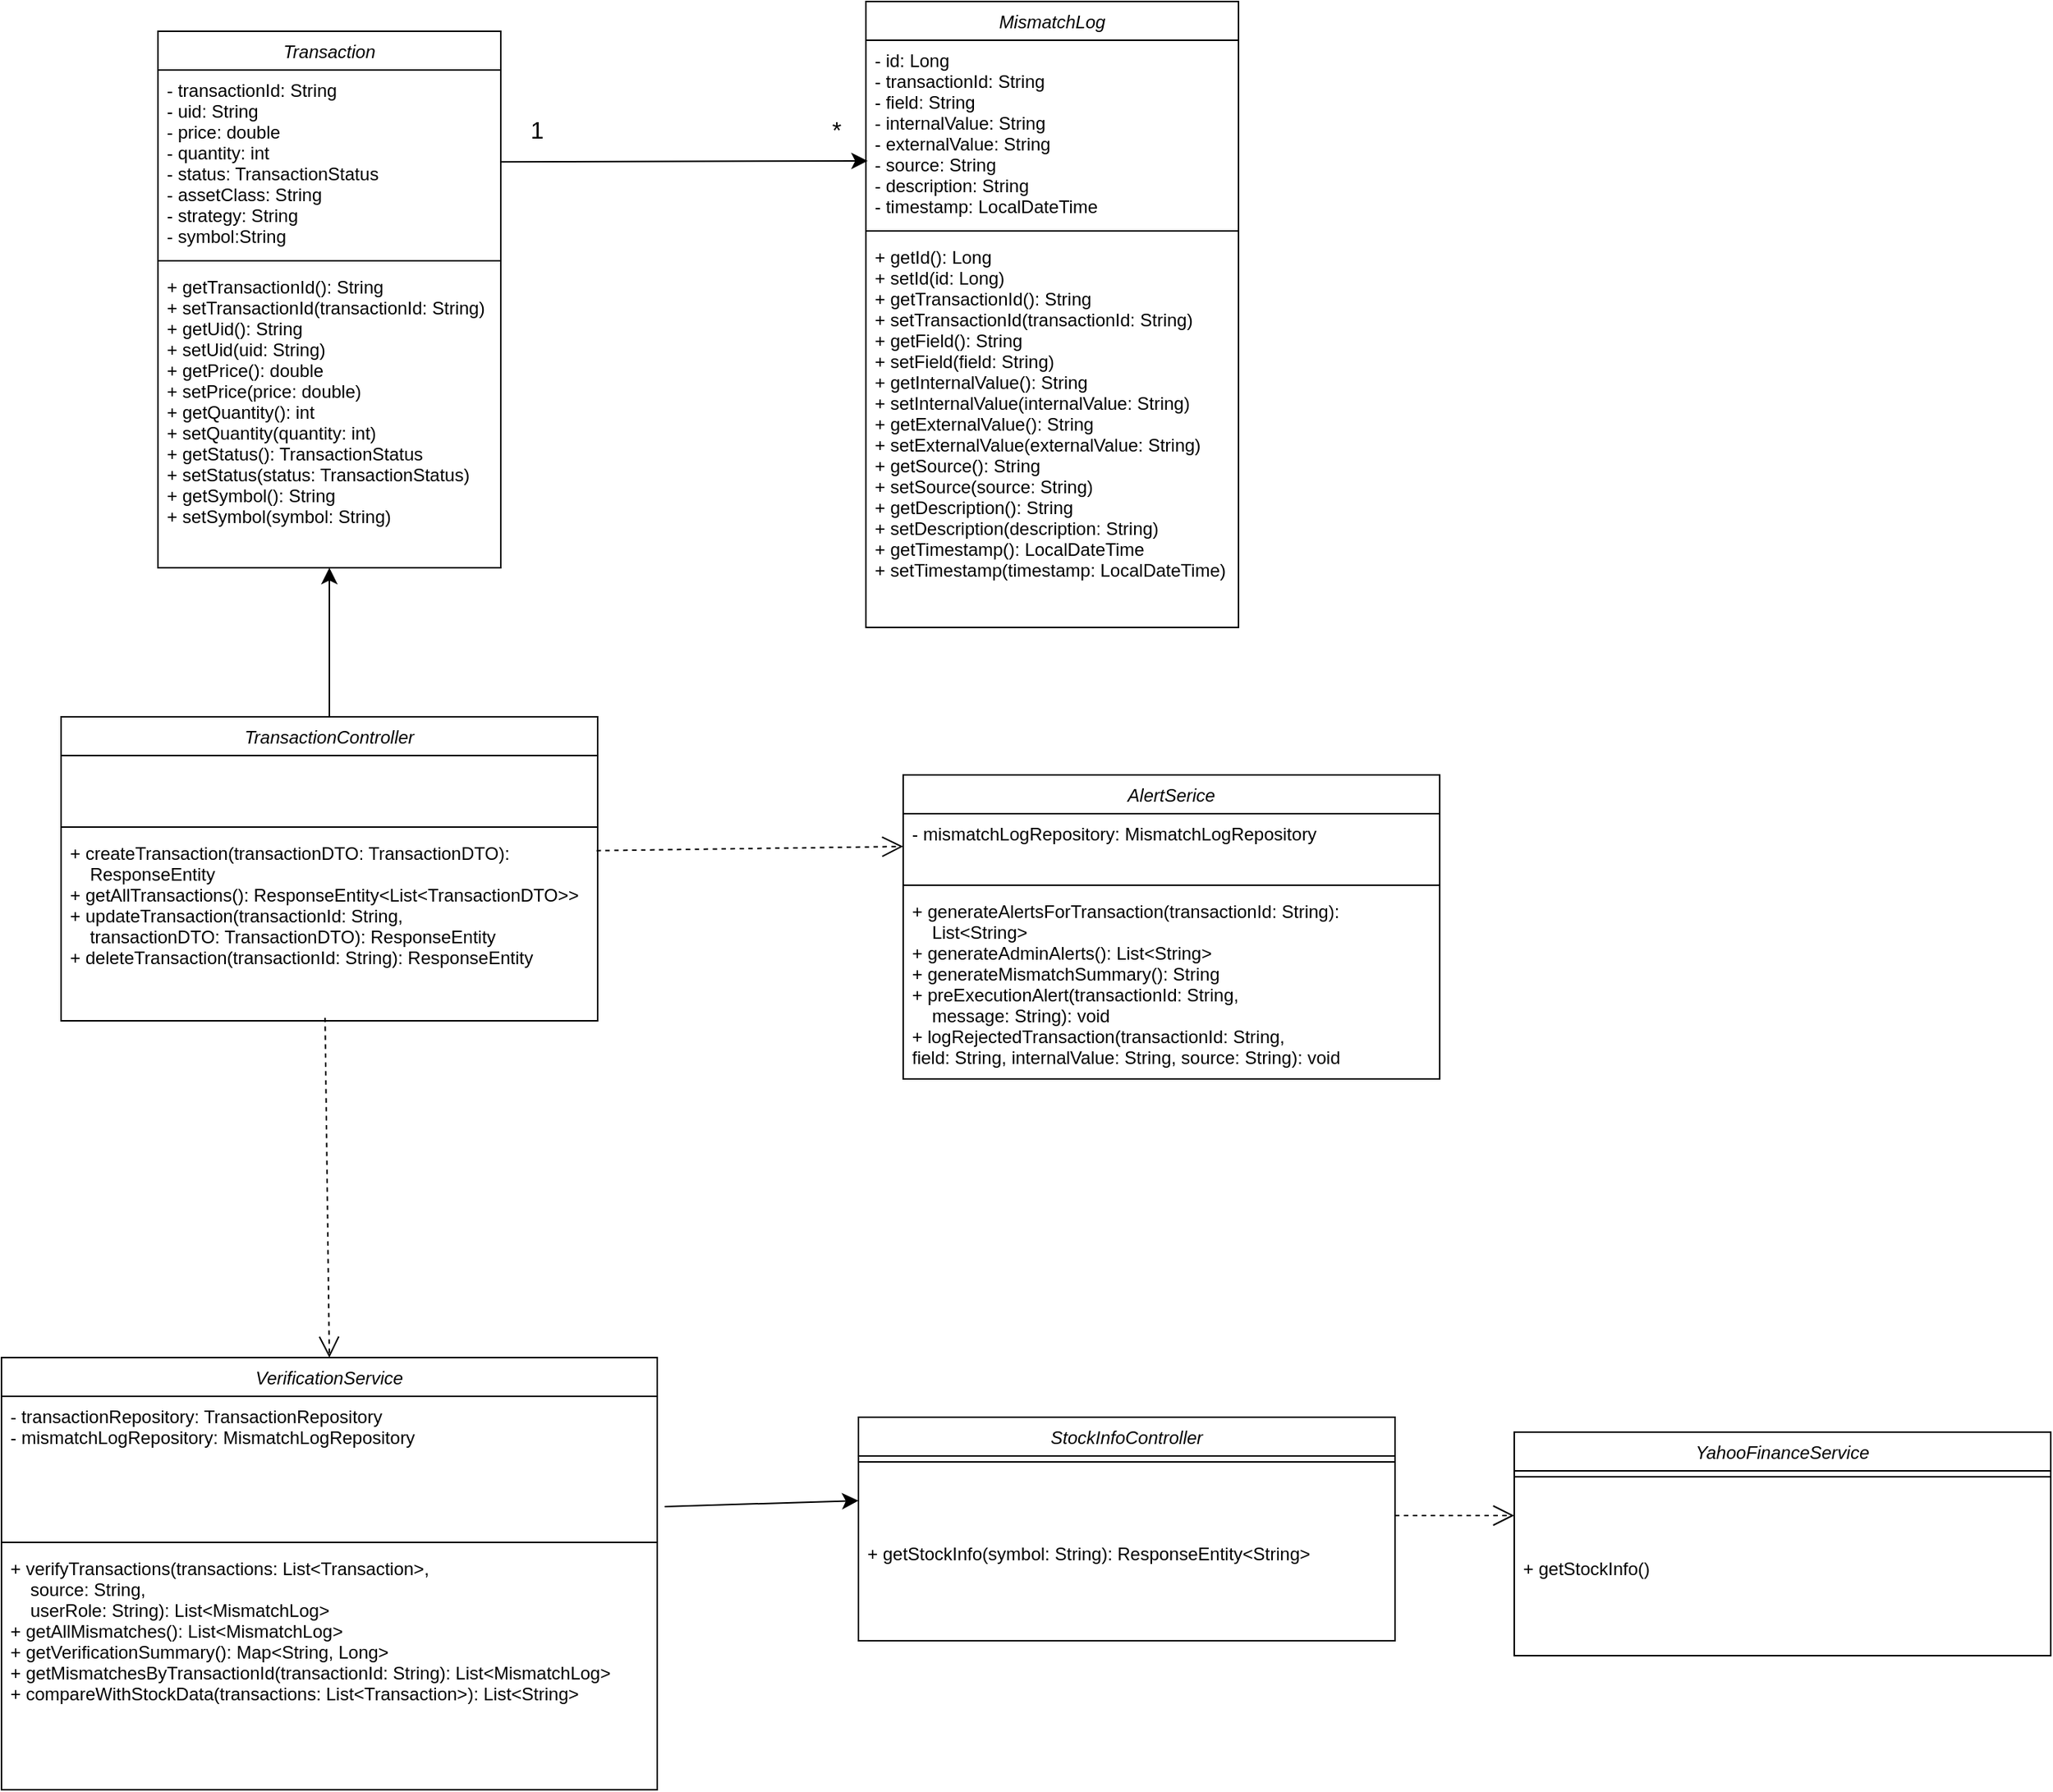 <mxfile version="24.8.4">
  <diagram id="C5RBs43oDa-KdzZeNtuy" name="Page-1">
    <mxGraphModel dx="2049" dy="1103" grid="1" gridSize="10" guides="1" tooltips="1" connect="1" arrows="1" fold="1" page="1" pageScale="1" pageWidth="827" pageHeight="1169" math="0" shadow="0">
      <root>
        <mxCell id="WIyWlLk6GJQsqaUBKTNV-0" />
        <mxCell id="WIyWlLk6GJQsqaUBKTNV-1" parent="WIyWlLk6GJQsqaUBKTNV-0" />
        <mxCell id="IyW0sXbmYoFLpCn2U-e0-3" value="Transaction" style="swimlane;fontStyle=2;align=center;verticalAlign=top;childLayout=stackLayout;horizontal=1;startSize=26;horizontalStack=0;resizeParent=1;resizeLast=0;collapsible=1;marginBottom=0;rounded=0;shadow=0;strokeWidth=1;" vertex="1" parent="WIyWlLk6GJQsqaUBKTNV-1">
          <mxGeometry x="120" y="50" width="230" height="360" as="geometry">
            <mxRectangle x="230" y="140" width="160" height="26" as="alternateBounds" />
          </mxGeometry>
        </mxCell>
        <mxCell id="IyW0sXbmYoFLpCn2U-e0-4" value="- transactionId: String&#xa;- uid: String&#xa;- price: double&#xa;- quantity: int&#xa;- status: TransactionStatus&#xa;- assetClass: String&#xa;- strategy: String&#xa;- symbol:String&#xa;" style="text;align=left;verticalAlign=top;spacingLeft=4;spacingRight=4;overflow=hidden;rotatable=0;points=[[0,0.5],[1,0.5]];portConstraint=eastwest;" vertex="1" parent="IyW0sXbmYoFLpCn2U-e0-3">
          <mxGeometry y="26" width="230" height="124" as="geometry" />
        </mxCell>
        <mxCell id="IyW0sXbmYoFLpCn2U-e0-5" value="" style="line;html=1;strokeWidth=1;align=left;verticalAlign=middle;spacingTop=-1;spacingLeft=3;spacingRight=3;rotatable=0;labelPosition=right;points=[];portConstraint=eastwest;" vertex="1" parent="IyW0sXbmYoFLpCn2U-e0-3">
          <mxGeometry y="150" width="230" height="8" as="geometry" />
        </mxCell>
        <mxCell id="IyW0sXbmYoFLpCn2U-e0-6" value="+ getTransactionId(): String&#xa;+ setTransactionId(transactionId: String) &#xa;+ getUid(): String &#xa;+ setUid(uid: String) &#xa;+ getPrice(): double &#xa;+ setPrice(price: double) &#xa;+ getQuantity(): int &#xa;+ setQuantity(quantity: int)&#xa;+ getStatus(): TransactionStatus &#xa;+ setStatus(status: TransactionStatus) &#xa;+ getSymbol(): String &#xa;+ setSymbol(symbol: String)" style="text;align=left;verticalAlign=top;spacingLeft=4;spacingRight=4;overflow=hidden;rotatable=0;points=[[0,0.5],[1,0.5]];portConstraint=eastwest;" vertex="1" parent="IyW0sXbmYoFLpCn2U-e0-3">
          <mxGeometry y="158" width="230" height="202" as="geometry" />
        </mxCell>
        <mxCell id="IyW0sXbmYoFLpCn2U-e0-7" value="MismatchLog" style="swimlane;fontStyle=2;align=center;verticalAlign=top;childLayout=stackLayout;horizontal=1;startSize=26;horizontalStack=0;resizeParent=1;resizeLast=0;collapsible=1;marginBottom=0;rounded=0;shadow=0;strokeWidth=1;" vertex="1" parent="WIyWlLk6GJQsqaUBKTNV-1">
          <mxGeometry x="595" y="30" width="250" height="420" as="geometry">
            <mxRectangle x="230" y="140" width="160" height="26" as="alternateBounds" />
          </mxGeometry>
        </mxCell>
        <mxCell id="IyW0sXbmYoFLpCn2U-e0-8" value="- id: Long &#xa;- transactionId: String &#xa;- field: String &#xa;- internalValue: String&#xa;- externalValue: String &#xa;- source: String &#xa;- description: String &#xa;- timestamp: LocalDateTime&#xa;" style="text;align=left;verticalAlign=top;spacingLeft=4;spacingRight=4;overflow=hidden;rotatable=0;points=[[0,0.5],[1,0.5]];portConstraint=eastwest;" vertex="1" parent="IyW0sXbmYoFLpCn2U-e0-7">
          <mxGeometry y="26" width="250" height="124" as="geometry" />
        </mxCell>
        <mxCell id="IyW0sXbmYoFLpCn2U-e0-9" value="" style="line;html=1;strokeWidth=1;align=left;verticalAlign=middle;spacingTop=-1;spacingLeft=3;spacingRight=3;rotatable=0;labelPosition=right;points=[];portConstraint=eastwest;" vertex="1" parent="IyW0sXbmYoFLpCn2U-e0-7">
          <mxGeometry y="150" width="250" height="8" as="geometry" />
        </mxCell>
        <mxCell id="IyW0sXbmYoFLpCn2U-e0-10" value="+ getId(): Long &#xa;+ setId(id: Long) &#xa;+ getTransactionId(): String &#xa;+ setTransactionId(transactionId: String) &#xa;+ getField(): String &#xa;+ setField(field: String) &#xa;+ getInternalValue(): String &#xa;+ setInternalValue(internalValue: String) &#xa;+ getExternalValue(): String &#xa;+ setExternalValue(externalValue: String) &#xa;+ getSource(): String &#xa;+ setSource(source: String) &#xa;+ getDescription(): String &#xa;+ setDescription(description: String) &#xa;+ getTimestamp(): LocalDateTime &#xa;+ setTimestamp(timestamp: LocalDateTime)" style="text;align=left;verticalAlign=top;spacingLeft=4;spacingRight=4;overflow=hidden;rotatable=0;points=[[0,0.5],[1,0.5]];portConstraint=eastwest;" vertex="1" parent="IyW0sXbmYoFLpCn2U-e0-7">
          <mxGeometry y="158" width="250" height="262" as="geometry" />
        </mxCell>
        <mxCell id="IyW0sXbmYoFLpCn2U-e0-40" style="edgeStyle=none;curved=1;rounded=0;orthogonalLoop=1;jettySize=auto;html=1;entryX=0;entryY=0.5;entryDx=0;entryDy=0;fontSize=12;startSize=8;endSize=8;" edge="1" parent="WIyWlLk6GJQsqaUBKTNV-1" target="IyW0sXbmYoFLpCn2U-e0-31">
          <mxGeometry relative="1" as="geometry">
            <mxPoint x="460" y="1040" as="sourcePoint" />
          </mxGeometry>
        </mxCell>
        <mxCell id="IyW0sXbmYoFLpCn2U-e0-17" value="VerificationService" style="swimlane;fontStyle=2;align=center;verticalAlign=top;childLayout=stackLayout;horizontal=1;startSize=26;horizontalStack=0;resizeParent=1;resizeLast=0;collapsible=1;marginBottom=0;rounded=0;shadow=0;strokeWidth=1;" vertex="1" parent="WIyWlLk6GJQsqaUBKTNV-1">
          <mxGeometry x="15" y="940" width="440" height="290" as="geometry">
            <mxRectangle x="230" y="140" width="160" height="26" as="alternateBounds" />
          </mxGeometry>
        </mxCell>
        <mxCell id="IyW0sXbmYoFLpCn2U-e0-18" value="- transactionRepository: TransactionRepository&#xa;- mismatchLogRepository: MismatchLogRepository&#xa;&#xa;" style="text;align=left;verticalAlign=top;spacingLeft=4;spacingRight=4;overflow=hidden;rotatable=0;points=[[0,0.5],[1,0.5]];portConstraint=eastwest;" vertex="1" parent="IyW0sXbmYoFLpCn2U-e0-17">
          <mxGeometry y="26" width="440" height="94" as="geometry" />
        </mxCell>
        <mxCell id="IyW0sXbmYoFLpCn2U-e0-19" value="" style="line;html=1;strokeWidth=1;align=left;verticalAlign=middle;spacingTop=-1;spacingLeft=3;spacingRight=3;rotatable=0;labelPosition=right;points=[];portConstraint=eastwest;" vertex="1" parent="IyW0sXbmYoFLpCn2U-e0-17">
          <mxGeometry y="120" width="440" height="8" as="geometry" />
        </mxCell>
        <mxCell id="IyW0sXbmYoFLpCn2U-e0-20" value="+ verifyTransactions(transactions: List&lt;Transaction&gt;, &#xa;    source: String, &#xa;    userRole: String): List&lt;MismatchLog&gt; &#xa;+ getAllMismatches(): List&lt;MismatchLog&gt; &#xa;+ getVerificationSummary(): Map&lt;String, Long&gt; &#xa;+ getMismatchesByTransactionId(transactionId: String): List&lt;MismatchLog&gt; &#xa;+ compareWithStockData(transactions: List&lt;Transaction&gt;): List&lt;String&gt; &#xa;" style="text;align=left;verticalAlign=top;spacingLeft=4;spacingRight=4;overflow=hidden;rotatable=0;points=[[0,0.5],[1,0.5]];portConstraint=eastwest;" vertex="1" parent="IyW0sXbmYoFLpCn2U-e0-17">
          <mxGeometry y="128" width="440" height="126" as="geometry" />
        </mxCell>
        <mxCell id="IyW0sXbmYoFLpCn2U-e0-37" value="" style="edgeStyle=none;curved=1;rounded=0;orthogonalLoop=1;jettySize=auto;html=1;fontSize=12;startSize=8;endSize=8;" edge="1" parent="WIyWlLk6GJQsqaUBKTNV-1" source="IyW0sXbmYoFLpCn2U-e0-21" target="IyW0sXbmYoFLpCn2U-e0-6">
          <mxGeometry relative="1" as="geometry" />
        </mxCell>
        <mxCell id="IyW0sXbmYoFLpCn2U-e0-21" value="TransactionController" style="swimlane;fontStyle=2;align=center;verticalAlign=top;childLayout=stackLayout;horizontal=1;startSize=26;horizontalStack=0;resizeParent=1;resizeLast=0;collapsible=1;marginBottom=0;rounded=0;shadow=0;strokeWidth=1;" vertex="1" parent="WIyWlLk6GJQsqaUBKTNV-1">
          <mxGeometry x="55" y="510" width="360" height="204" as="geometry">
            <mxRectangle x="230" y="140" width="160" height="26" as="alternateBounds" />
          </mxGeometry>
        </mxCell>
        <mxCell id="IyW0sXbmYoFLpCn2U-e0-22" value="&#xa;" style="text;align=left;verticalAlign=top;spacingLeft=4;spacingRight=4;overflow=hidden;rotatable=0;points=[[0,0.5],[1,0.5]];portConstraint=eastwest;" vertex="1" parent="IyW0sXbmYoFLpCn2U-e0-21">
          <mxGeometry y="26" width="360" height="44" as="geometry" />
        </mxCell>
        <mxCell id="IyW0sXbmYoFLpCn2U-e0-23" value="" style="line;html=1;strokeWidth=1;align=left;verticalAlign=middle;spacingTop=-1;spacingLeft=3;spacingRight=3;rotatable=0;labelPosition=right;points=[];portConstraint=eastwest;" vertex="1" parent="IyW0sXbmYoFLpCn2U-e0-21">
          <mxGeometry y="70" width="360" height="8" as="geometry" />
        </mxCell>
        <mxCell id="IyW0sXbmYoFLpCn2U-e0-24" value="+ createTransaction(transactionDTO: TransactionDTO): &#xa;    ResponseEntity&#xa;+ getAllTransactions(): ResponseEntity&lt;List&lt;TransactionDTO&gt;&gt; &#xa;+ updateTransaction(transactionId: String, &#xa;    transactionDTO: TransactionDTO): ResponseEntity&#xa;+ deleteTransaction(transactionId: String): ResponseEntity" style="text;align=left;verticalAlign=top;spacingLeft=4;spacingRight=4;overflow=hidden;rotatable=0;points=[[0,0.5],[1,0.5]];portConstraint=eastwest;" vertex="1" parent="IyW0sXbmYoFLpCn2U-e0-21">
          <mxGeometry y="78" width="360" height="126" as="geometry" />
        </mxCell>
        <mxCell id="IyW0sXbmYoFLpCn2U-e0-26" value="AlertSerice" style="swimlane;fontStyle=2;align=center;verticalAlign=top;childLayout=stackLayout;horizontal=1;startSize=26;horizontalStack=0;resizeParent=1;resizeLast=0;collapsible=1;marginBottom=0;rounded=0;shadow=0;strokeWidth=1;" vertex="1" parent="WIyWlLk6GJQsqaUBKTNV-1">
          <mxGeometry x="620" y="549" width="360" height="204" as="geometry">
            <mxRectangle x="230" y="140" width="160" height="26" as="alternateBounds" />
          </mxGeometry>
        </mxCell>
        <mxCell id="IyW0sXbmYoFLpCn2U-e0-27" value="- mismatchLogRepository: MismatchLogRepository" style="text;align=left;verticalAlign=top;spacingLeft=4;spacingRight=4;overflow=hidden;rotatable=0;points=[[0,0.5],[1,0.5]];portConstraint=eastwest;" vertex="1" parent="IyW0sXbmYoFLpCn2U-e0-26">
          <mxGeometry y="26" width="360" height="44" as="geometry" />
        </mxCell>
        <mxCell id="IyW0sXbmYoFLpCn2U-e0-28" value="" style="line;html=1;strokeWidth=1;align=left;verticalAlign=middle;spacingTop=-1;spacingLeft=3;spacingRight=3;rotatable=0;labelPosition=right;points=[];portConstraint=eastwest;" vertex="1" parent="IyW0sXbmYoFLpCn2U-e0-26">
          <mxGeometry y="70" width="360" height="8" as="geometry" />
        </mxCell>
        <mxCell id="IyW0sXbmYoFLpCn2U-e0-29" value="+ generateAlertsForTransaction(transactionId: String): &#xa;    List&lt;String&gt; &#xa;+ generateAdminAlerts(): List&lt;String&gt; &#xa;+ generateMismatchSummary(): String &#xa;+ preExecutionAlert(transactionId: String, &#xa;    message: String): void &#xa;+ logRejectedTransaction(transactionId: String, &#xa;field: String, internalValue: String, source: String): void " style="text;align=left;verticalAlign=top;spacingLeft=4;spacingRight=4;overflow=hidden;rotatable=0;points=[[0,0.5],[1,0.5]];portConstraint=eastwest;" vertex="1" parent="IyW0sXbmYoFLpCn2U-e0-26">
          <mxGeometry y="78" width="360" height="126" as="geometry" />
        </mxCell>
        <mxCell id="IyW0sXbmYoFLpCn2U-e0-30" value="StockInfoController" style="swimlane;fontStyle=2;align=center;verticalAlign=top;childLayout=stackLayout;horizontal=1;startSize=26;horizontalStack=0;resizeParent=1;resizeLast=0;collapsible=1;marginBottom=0;rounded=0;shadow=0;strokeWidth=1;" vertex="1" parent="WIyWlLk6GJQsqaUBKTNV-1">
          <mxGeometry x="590" y="980" width="360" height="150" as="geometry">
            <mxRectangle x="230" y="140" width="160" height="26" as="alternateBounds" />
          </mxGeometry>
        </mxCell>
        <mxCell id="IyW0sXbmYoFLpCn2U-e0-32" value="" style="line;html=1;strokeWidth=1;align=left;verticalAlign=middle;spacingTop=-1;spacingLeft=3;spacingRight=3;rotatable=0;labelPosition=right;points=[];portConstraint=eastwest;" vertex="1" parent="IyW0sXbmYoFLpCn2U-e0-30">
          <mxGeometry y="26" width="360" height="8" as="geometry" />
        </mxCell>
        <mxCell id="IyW0sXbmYoFLpCn2U-e0-31" value="&#xa;" style="text;align=left;verticalAlign=top;spacingLeft=4;spacingRight=4;overflow=hidden;rotatable=0;points=[[0,0.5],[1,0.5]];portConstraint=eastwest;" vertex="1" parent="IyW0sXbmYoFLpCn2U-e0-30">
          <mxGeometry y="34" width="360" height="44" as="geometry" />
        </mxCell>
        <mxCell id="IyW0sXbmYoFLpCn2U-e0-33" value="+ getStockInfo(symbol: String): ResponseEntity&lt;String&gt; " style="text;align=left;verticalAlign=top;spacingLeft=4;spacingRight=4;overflow=hidden;rotatable=0;points=[[0,0.5],[1,0.5]];portConstraint=eastwest;" vertex="1" parent="IyW0sXbmYoFLpCn2U-e0-30">
          <mxGeometry y="78" width="360" height="72" as="geometry" />
        </mxCell>
        <mxCell id="IyW0sXbmYoFLpCn2U-e0-35" style="edgeStyle=none;curved=1;rounded=0;orthogonalLoop=1;jettySize=auto;html=1;entryX=0.005;entryY=0.653;entryDx=0;entryDy=0;entryPerimeter=0;fontSize=12;startSize=8;endSize=8;" edge="1" parent="WIyWlLk6GJQsqaUBKTNV-1" source="IyW0sXbmYoFLpCn2U-e0-4" target="IyW0sXbmYoFLpCn2U-e0-8">
          <mxGeometry relative="1" as="geometry" />
        </mxCell>
        <mxCell id="IyW0sXbmYoFLpCn2U-e0-41" value="YahooFinanceService" style="swimlane;fontStyle=2;align=center;verticalAlign=top;childLayout=stackLayout;horizontal=1;startSize=26;horizontalStack=0;resizeParent=1;resizeLast=0;collapsible=1;marginBottom=0;rounded=0;shadow=0;strokeWidth=1;" vertex="1" parent="WIyWlLk6GJQsqaUBKTNV-1">
          <mxGeometry x="1030" y="990" width="360" height="150" as="geometry">
            <mxRectangle x="230" y="140" width="160" height="26" as="alternateBounds" />
          </mxGeometry>
        </mxCell>
        <mxCell id="IyW0sXbmYoFLpCn2U-e0-42" value="" style="line;html=1;strokeWidth=1;align=left;verticalAlign=middle;spacingTop=-1;spacingLeft=3;spacingRight=3;rotatable=0;labelPosition=right;points=[];portConstraint=eastwest;" vertex="1" parent="IyW0sXbmYoFLpCn2U-e0-41">
          <mxGeometry y="26" width="360" height="8" as="geometry" />
        </mxCell>
        <mxCell id="IyW0sXbmYoFLpCn2U-e0-43" value="&#xa;" style="text;align=left;verticalAlign=top;spacingLeft=4;spacingRight=4;overflow=hidden;rotatable=0;points=[[0,0.5],[1,0.5]];portConstraint=eastwest;" vertex="1" parent="IyW0sXbmYoFLpCn2U-e0-41">
          <mxGeometry y="34" width="360" height="44" as="geometry" />
        </mxCell>
        <mxCell id="IyW0sXbmYoFLpCn2U-e0-44" value="+ getStockInfo()" style="text;align=left;verticalAlign=top;spacingLeft=4;spacingRight=4;overflow=hidden;rotatable=0;points=[[0,0.5],[1,0.5]];portConstraint=eastwest;" vertex="1" parent="IyW0sXbmYoFLpCn2U-e0-41">
          <mxGeometry y="78" width="360" height="72" as="geometry" />
        </mxCell>
        <mxCell id="IyW0sXbmYoFLpCn2U-e0-47" value="" style="endArrow=open;endSize=12;dashed=1;html=1;rounded=0;fontSize=12;curved=1;exitX=0.492;exitY=0.984;exitDx=0;exitDy=0;exitPerimeter=0;entryX=0.5;entryY=0;entryDx=0;entryDy=0;" edge="1" parent="WIyWlLk6GJQsqaUBKTNV-1" source="IyW0sXbmYoFLpCn2U-e0-24" target="IyW0sXbmYoFLpCn2U-e0-17">
          <mxGeometry width="160" relative="1" as="geometry">
            <mxPoint x="440" y="780" as="sourcePoint" />
            <mxPoint x="600" y="780" as="targetPoint" />
          </mxGeometry>
        </mxCell>
        <mxCell id="IyW0sXbmYoFLpCn2U-e0-48" value="1" style="text;html=1;align=center;verticalAlign=middle;resizable=0;points=[];autosize=1;strokeColor=none;fillColor=none;fontSize=16;" vertex="1" parent="WIyWlLk6GJQsqaUBKTNV-1">
          <mxGeometry x="359" y="101" width="30" height="30" as="geometry" />
        </mxCell>
        <mxCell id="IyW0sXbmYoFLpCn2U-e0-49" value="*" style="text;html=1;align=center;verticalAlign=middle;resizable=0;points=[];autosize=1;strokeColor=none;fillColor=none;fontSize=16;" vertex="1" parent="WIyWlLk6GJQsqaUBKTNV-1">
          <mxGeometry x="560" y="101" width="30" height="30" as="geometry" />
        </mxCell>
        <mxCell id="IyW0sXbmYoFLpCn2U-e0-50" value="" style="endArrow=open;endSize=12;dashed=1;html=1;rounded=0;fontSize=12;curved=1;exitX=1;exitY=0.727;exitDx=0;exitDy=0;exitPerimeter=0;entryX=0;entryY=0.5;entryDx=0;entryDy=0;" edge="1" parent="WIyWlLk6GJQsqaUBKTNV-1" source="IyW0sXbmYoFLpCn2U-e0-31" target="IyW0sXbmYoFLpCn2U-e0-43">
          <mxGeometry width="160" relative="1" as="geometry">
            <mxPoint x="455" y="1430" as="sourcePoint" />
            <mxPoint x="458" y="1658" as="targetPoint" />
          </mxGeometry>
        </mxCell>
        <mxCell id="IyW0sXbmYoFLpCn2U-e0-52" value="" style="endArrow=open;endSize=12;dashed=1;html=1;rounded=0;fontSize=12;curved=1;exitX=0.998;exitY=0.094;exitDx=0;exitDy=0;exitPerimeter=0;entryX=0;entryY=0.5;entryDx=0;entryDy=0;" edge="1" parent="WIyWlLk6GJQsqaUBKTNV-1" source="IyW0sXbmYoFLpCn2U-e0-24" target="IyW0sXbmYoFLpCn2U-e0-27">
          <mxGeometry width="160" relative="1" as="geometry">
            <mxPoint x="490" y="712" as="sourcePoint" />
            <mxPoint x="493" y="940" as="targetPoint" />
          </mxGeometry>
        </mxCell>
      </root>
    </mxGraphModel>
  </diagram>
</mxfile>
